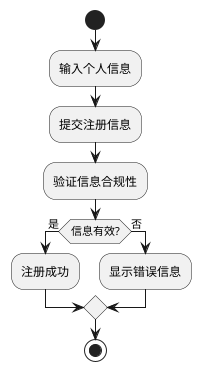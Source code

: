 @startuml
start
:输入个人信息;
:提交注册信息;
:验证信息合规性;
if (信息有效?) then (是)
    :注册成功;
else (否)
    :显示错误信息;
endif
stop
@enduml
